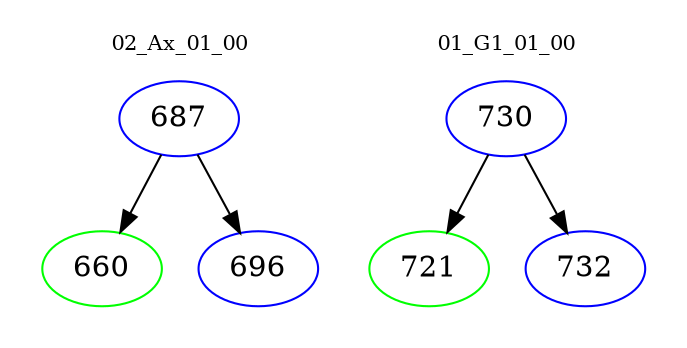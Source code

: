 digraph{
subgraph cluster_0 {
color = white
label = "02_Ax_01_00";
fontsize=10;
T0_687 [label="687", color="blue"]
T0_687 -> T0_660 [color="black"]
T0_660 [label="660", color="green"]
T0_687 -> T0_696 [color="black"]
T0_696 [label="696", color="blue"]
}
subgraph cluster_1 {
color = white
label = "01_G1_01_00";
fontsize=10;
T1_730 [label="730", color="blue"]
T1_730 -> T1_721 [color="black"]
T1_721 [label="721", color="green"]
T1_730 -> T1_732 [color="black"]
T1_732 [label="732", color="blue"]
}
}
